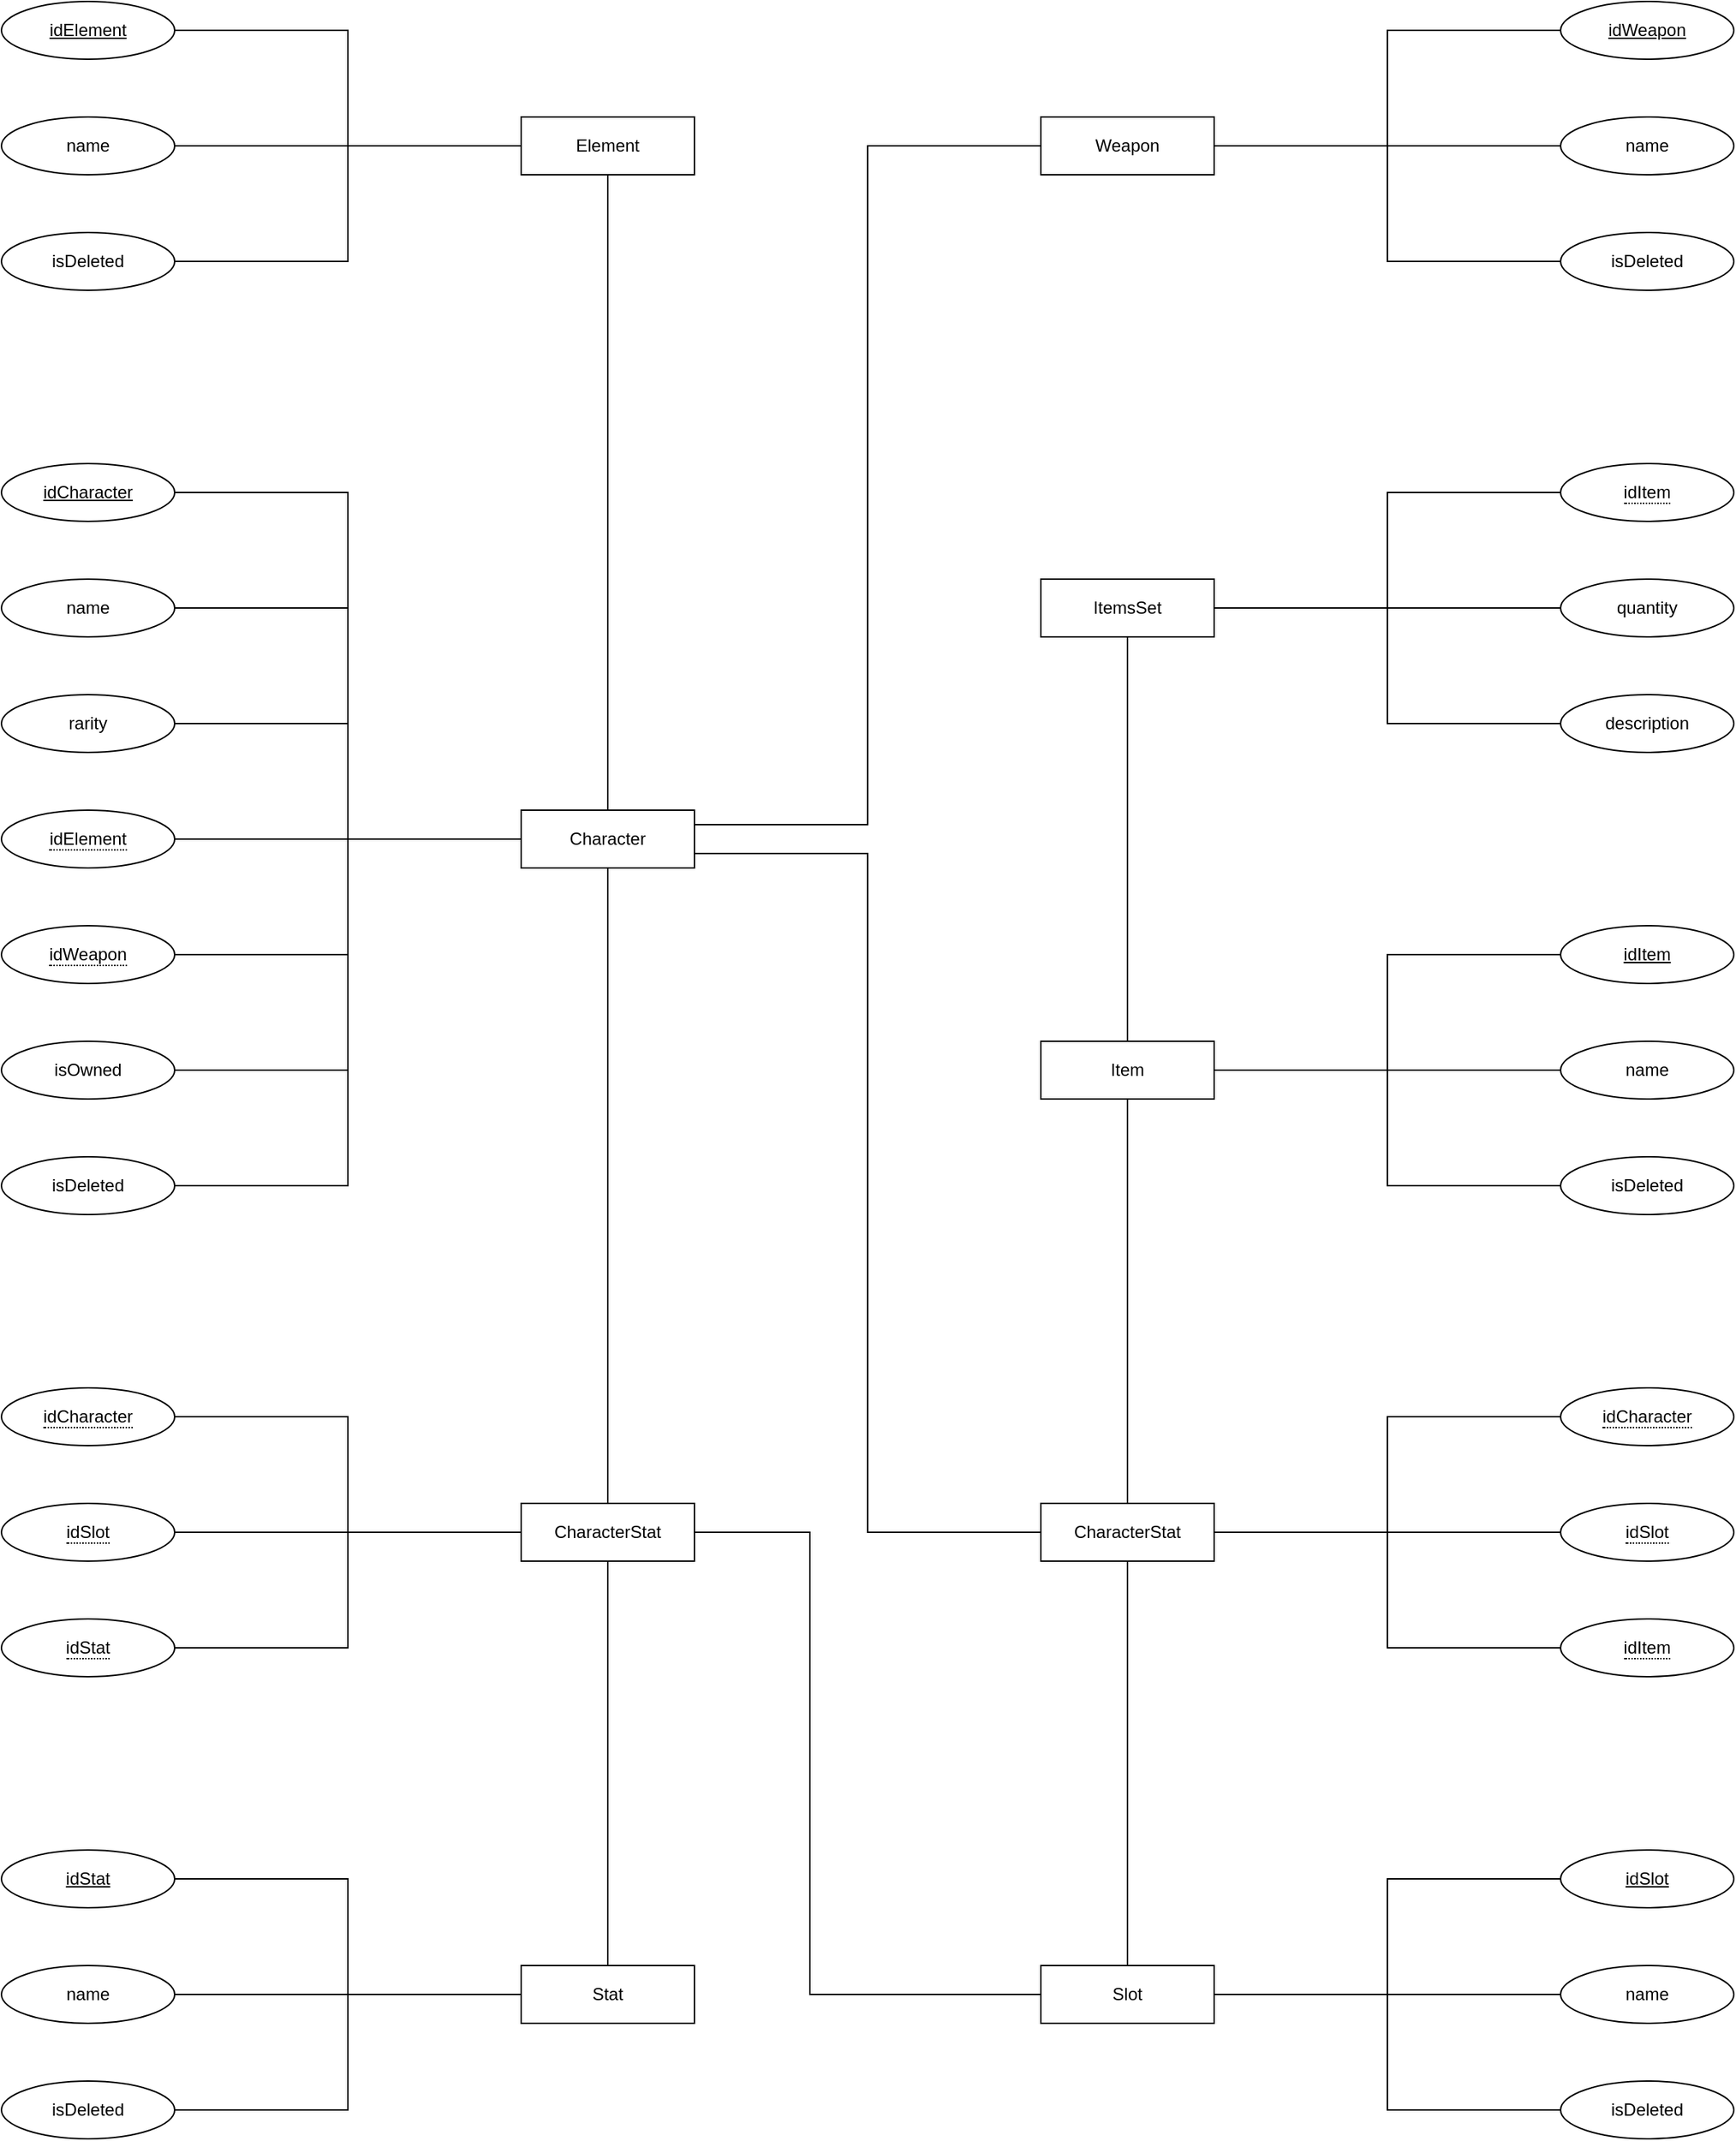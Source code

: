 <mxfile version="21.8.2" type="device">
  <diagram name="Page-1" id="hRAmb2pnf1oaEoGiOSdD">
    <mxGraphModel dx="1509" dy="823" grid="1" gridSize="10" guides="1" tooltips="1" connect="1" arrows="1" fold="1" page="1" pageScale="1" pageWidth="850" pageHeight="1100" math="0" shadow="0">
      <root>
        <mxCell id="0" />
        <mxCell id="1" parent="0" />
        <mxCell id="RBBDxC4-JnGGqZw2nR3C-36" style="edgeStyle=orthogonalEdgeStyle;rounded=0;orthogonalLoop=1;jettySize=auto;html=1;exitX=0.5;exitY=1;exitDx=0;exitDy=0;entryX=0.5;entryY=0;entryDx=0;entryDy=0;endArrow=none;endFill=0;" edge="1" parent="1" source="RBBDxC4-JnGGqZw2nR3C-1" target="RBBDxC4-JnGGqZw2nR3C-18">
          <mxGeometry relative="1" as="geometry" />
        </mxCell>
        <mxCell id="RBBDxC4-JnGGqZw2nR3C-1" value="Element" style="rounded=0;whiteSpace=wrap;html=1;" vertex="1" parent="1">
          <mxGeometry x="360" y="80" width="120" height="40" as="geometry" />
        </mxCell>
        <mxCell id="RBBDxC4-JnGGqZw2nR3C-37" style="edgeStyle=orthogonalEdgeStyle;rounded=0;orthogonalLoop=1;jettySize=auto;html=1;exitX=0;exitY=0.5;exitDx=0;exitDy=0;entryX=1;entryY=0.25;entryDx=0;entryDy=0;endArrow=none;endFill=0;" edge="1" parent="1" source="RBBDxC4-JnGGqZw2nR3C-3" target="RBBDxC4-JnGGqZw2nR3C-18">
          <mxGeometry relative="1" as="geometry">
            <Array as="points">
              <mxPoint x="600" y="100" />
              <mxPoint x="600" y="570" />
            </Array>
          </mxGeometry>
        </mxCell>
        <mxCell id="RBBDxC4-JnGGqZw2nR3C-3" value="Weapon" style="rounded=0;whiteSpace=wrap;html=1;" vertex="1" parent="1">
          <mxGeometry x="720" y="80" width="120" height="40" as="geometry" />
        </mxCell>
        <mxCell id="RBBDxC4-JnGGqZw2nR3C-8" style="edgeStyle=orthogonalEdgeStyle;rounded=0;orthogonalLoop=1;jettySize=auto;html=1;exitX=1;exitY=0.5;exitDx=0;exitDy=0;entryX=0;entryY=0.5;entryDx=0;entryDy=0;endArrow=none;endFill=0;" edge="1" parent="1" source="RBBDxC4-JnGGqZw2nR3C-4" target="RBBDxC4-JnGGqZw2nR3C-1">
          <mxGeometry relative="1" as="geometry" />
        </mxCell>
        <mxCell id="RBBDxC4-JnGGqZw2nR3C-4" value="idElement" style="ellipse;whiteSpace=wrap;html=1;align=center;fontStyle=4;" vertex="1" parent="1">
          <mxGeometry width="120" height="40" as="geometry" />
        </mxCell>
        <mxCell id="RBBDxC4-JnGGqZw2nR3C-9" style="edgeStyle=orthogonalEdgeStyle;rounded=0;orthogonalLoop=1;jettySize=auto;html=1;exitX=1;exitY=0.5;exitDx=0;exitDy=0;entryX=0;entryY=0.5;entryDx=0;entryDy=0;endArrow=none;endFill=0;" edge="1" parent="1" source="RBBDxC4-JnGGqZw2nR3C-5" target="RBBDxC4-JnGGqZw2nR3C-1">
          <mxGeometry relative="1" as="geometry" />
        </mxCell>
        <mxCell id="RBBDxC4-JnGGqZw2nR3C-5" value="name" style="ellipse;whiteSpace=wrap;html=1;align=center;" vertex="1" parent="1">
          <mxGeometry y="80" width="120" height="40" as="geometry" />
        </mxCell>
        <mxCell id="RBBDxC4-JnGGqZw2nR3C-10" style="edgeStyle=orthogonalEdgeStyle;rounded=0;orthogonalLoop=1;jettySize=auto;html=1;exitX=1;exitY=0.5;exitDx=0;exitDy=0;entryX=0;entryY=0.5;entryDx=0;entryDy=0;endArrow=none;endFill=0;" edge="1" parent="1" source="RBBDxC4-JnGGqZw2nR3C-7" target="RBBDxC4-JnGGqZw2nR3C-1">
          <mxGeometry relative="1" as="geometry" />
        </mxCell>
        <mxCell id="RBBDxC4-JnGGqZw2nR3C-7" value="isDeleted" style="ellipse;whiteSpace=wrap;html=1;align=center;" vertex="1" parent="1">
          <mxGeometry y="160" width="120" height="40" as="geometry" />
        </mxCell>
        <mxCell id="RBBDxC4-JnGGqZw2nR3C-14" style="edgeStyle=orthogonalEdgeStyle;rounded=0;orthogonalLoop=1;jettySize=auto;html=1;exitX=0;exitY=0.5;exitDx=0;exitDy=0;entryX=1;entryY=0.5;entryDx=0;entryDy=0;endArrow=none;endFill=0;" edge="1" parent="1" source="RBBDxC4-JnGGqZw2nR3C-11" target="RBBDxC4-JnGGqZw2nR3C-3">
          <mxGeometry relative="1" as="geometry" />
        </mxCell>
        <mxCell id="RBBDxC4-JnGGqZw2nR3C-11" value="idWeapon" style="ellipse;whiteSpace=wrap;html=1;align=center;fontStyle=4;" vertex="1" parent="1">
          <mxGeometry x="1080" width="120" height="40" as="geometry" />
        </mxCell>
        <mxCell id="RBBDxC4-JnGGqZw2nR3C-15" style="edgeStyle=orthogonalEdgeStyle;rounded=0;orthogonalLoop=1;jettySize=auto;html=1;exitX=0;exitY=0.5;exitDx=0;exitDy=0;entryX=1;entryY=0.5;entryDx=0;entryDy=0;endArrow=none;endFill=0;" edge="1" parent="1" source="RBBDxC4-JnGGqZw2nR3C-12" target="RBBDxC4-JnGGqZw2nR3C-3">
          <mxGeometry relative="1" as="geometry" />
        </mxCell>
        <mxCell id="RBBDxC4-JnGGqZw2nR3C-12" value="name" style="ellipse;whiteSpace=wrap;html=1;align=center;" vertex="1" parent="1">
          <mxGeometry x="1080" y="80" width="120" height="40" as="geometry" />
        </mxCell>
        <mxCell id="RBBDxC4-JnGGqZw2nR3C-16" style="edgeStyle=orthogonalEdgeStyle;rounded=0;orthogonalLoop=1;jettySize=auto;html=1;exitX=0;exitY=0.5;exitDx=0;exitDy=0;entryX=1;entryY=0.5;entryDx=0;entryDy=0;endArrow=none;endFill=0;" edge="1" parent="1" source="RBBDxC4-JnGGqZw2nR3C-13" target="RBBDxC4-JnGGqZw2nR3C-3">
          <mxGeometry relative="1" as="geometry" />
        </mxCell>
        <mxCell id="RBBDxC4-JnGGqZw2nR3C-13" value="isDeleted" style="ellipse;whiteSpace=wrap;html=1;align=center;" vertex="1" parent="1">
          <mxGeometry x="1080" y="160" width="120" height="40" as="geometry" />
        </mxCell>
        <mxCell id="RBBDxC4-JnGGqZw2nR3C-84" style="edgeStyle=orthogonalEdgeStyle;rounded=0;orthogonalLoop=1;jettySize=auto;html=1;exitX=1;exitY=0.75;exitDx=0;exitDy=0;entryX=0;entryY=0.5;entryDx=0;entryDy=0;endArrow=none;endFill=0;" edge="1" parent="1" source="RBBDxC4-JnGGqZw2nR3C-18" target="RBBDxC4-JnGGqZw2nR3C-60">
          <mxGeometry relative="1" as="geometry" />
        </mxCell>
        <mxCell id="RBBDxC4-JnGGqZw2nR3C-88" style="edgeStyle=orthogonalEdgeStyle;rounded=0;orthogonalLoop=1;jettySize=auto;html=1;exitX=0.5;exitY=1;exitDx=0;exitDy=0;entryX=0.5;entryY=0;entryDx=0;entryDy=0;endArrow=none;endFill=0;" edge="1" parent="1" source="RBBDxC4-JnGGqZw2nR3C-18" target="RBBDxC4-JnGGqZw2nR3C-52">
          <mxGeometry relative="1" as="geometry" />
        </mxCell>
        <mxCell id="RBBDxC4-JnGGqZw2nR3C-18" value="Character" style="rounded=0;whiteSpace=wrap;html=1;" vertex="1" parent="1">
          <mxGeometry x="360" y="560" width="120" height="40" as="geometry" />
        </mxCell>
        <mxCell id="RBBDxC4-JnGGqZw2nR3C-29" style="edgeStyle=orthogonalEdgeStyle;rounded=0;orthogonalLoop=1;jettySize=auto;html=1;exitX=1;exitY=0.5;exitDx=0;exitDy=0;entryX=0;entryY=0.5;entryDx=0;entryDy=0;endArrow=none;endFill=0;" edge="1" parent="1" source="RBBDxC4-JnGGqZw2nR3C-19" target="RBBDxC4-JnGGqZw2nR3C-18">
          <mxGeometry relative="1" as="geometry" />
        </mxCell>
        <mxCell id="RBBDxC4-JnGGqZw2nR3C-19" value="idCharacter" style="ellipse;whiteSpace=wrap;html=1;align=center;fontStyle=4;" vertex="1" parent="1">
          <mxGeometry y="320" width="120" height="40" as="geometry" />
        </mxCell>
        <mxCell id="RBBDxC4-JnGGqZw2nR3C-30" style="edgeStyle=orthogonalEdgeStyle;rounded=0;orthogonalLoop=1;jettySize=auto;html=1;exitX=1;exitY=0.5;exitDx=0;exitDy=0;entryX=0;entryY=0.5;entryDx=0;entryDy=0;endArrow=none;endFill=0;" edge="1" parent="1" source="RBBDxC4-JnGGqZw2nR3C-20" target="RBBDxC4-JnGGqZw2nR3C-18">
          <mxGeometry relative="1" as="geometry" />
        </mxCell>
        <mxCell id="RBBDxC4-JnGGqZw2nR3C-20" value="name" style="ellipse;whiteSpace=wrap;html=1;align=center;" vertex="1" parent="1">
          <mxGeometry y="400" width="120" height="40" as="geometry" />
        </mxCell>
        <mxCell id="RBBDxC4-JnGGqZw2nR3C-31" style="edgeStyle=orthogonalEdgeStyle;rounded=0;orthogonalLoop=1;jettySize=auto;html=1;exitX=1;exitY=0.5;exitDx=0;exitDy=0;entryX=0;entryY=0.5;entryDx=0;entryDy=0;endArrow=none;endFill=0;" edge="1" parent="1" source="RBBDxC4-JnGGqZw2nR3C-21" target="RBBDxC4-JnGGqZw2nR3C-18">
          <mxGeometry relative="1" as="geometry" />
        </mxCell>
        <mxCell id="RBBDxC4-JnGGqZw2nR3C-21" value="rarity" style="ellipse;whiteSpace=wrap;html=1;align=center;" vertex="1" parent="1">
          <mxGeometry y="480" width="120" height="40" as="geometry" />
        </mxCell>
        <mxCell id="RBBDxC4-JnGGqZw2nR3C-32" style="edgeStyle=orthogonalEdgeStyle;rounded=0;orthogonalLoop=1;jettySize=auto;html=1;exitX=1;exitY=0.5;exitDx=0;exitDy=0;entryX=0;entryY=0.5;entryDx=0;entryDy=0;endArrow=none;endFill=0;" edge="1" parent="1" source="RBBDxC4-JnGGqZw2nR3C-24" target="RBBDxC4-JnGGqZw2nR3C-18">
          <mxGeometry relative="1" as="geometry" />
        </mxCell>
        <mxCell id="RBBDxC4-JnGGqZw2nR3C-24" value="&lt;span style=&quot;border-bottom: 1px dotted&quot;&gt;idElement&lt;br&gt;&lt;/span&gt;" style="ellipse;whiteSpace=wrap;html=1;align=center;" vertex="1" parent="1">
          <mxGeometry y="560" width="120" height="40" as="geometry" />
        </mxCell>
        <mxCell id="RBBDxC4-JnGGqZw2nR3C-33" style="edgeStyle=orthogonalEdgeStyle;rounded=0;orthogonalLoop=1;jettySize=auto;html=1;exitX=1;exitY=0.5;exitDx=0;exitDy=0;entryX=0;entryY=0.5;entryDx=0;entryDy=0;endArrow=none;endFill=0;" edge="1" parent="1" source="RBBDxC4-JnGGqZw2nR3C-26" target="RBBDxC4-JnGGqZw2nR3C-18">
          <mxGeometry relative="1" as="geometry" />
        </mxCell>
        <mxCell id="RBBDxC4-JnGGqZw2nR3C-26" value="&lt;span style=&quot;border-bottom: 1px dotted&quot;&gt;idWeapon&lt;br&gt;&lt;/span&gt;" style="ellipse;whiteSpace=wrap;html=1;align=center;" vertex="1" parent="1">
          <mxGeometry y="640" width="120" height="40" as="geometry" />
        </mxCell>
        <mxCell id="RBBDxC4-JnGGqZw2nR3C-34" style="edgeStyle=orthogonalEdgeStyle;rounded=0;orthogonalLoop=1;jettySize=auto;html=1;exitX=1;exitY=0.5;exitDx=0;exitDy=0;entryX=0;entryY=0.5;entryDx=0;entryDy=0;endArrow=none;endFill=0;" edge="1" parent="1" source="RBBDxC4-JnGGqZw2nR3C-27" target="RBBDxC4-JnGGqZw2nR3C-18">
          <mxGeometry relative="1" as="geometry" />
        </mxCell>
        <mxCell id="RBBDxC4-JnGGqZw2nR3C-27" value="isOwned" style="ellipse;whiteSpace=wrap;html=1;align=center;" vertex="1" parent="1">
          <mxGeometry y="720" width="120" height="40" as="geometry" />
        </mxCell>
        <mxCell id="RBBDxC4-JnGGqZw2nR3C-35" style="edgeStyle=orthogonalEdgeStyle;rounded=0;orthogonalLoop=1;jettySize=auto;html=1;exitX=1;exitY=0.5;exitDx=0;exitDy=0;entryX=0;entryY=0.5;entryDx=0;entryDy=0;endArrow=none;endFill=0;" edge="1" parent="1" source="RBBDxC4-JnGGqZw2nR3C-28" target="RBBDxC4-JnGGqZw2nR3C-18">
          <mxGeometry relative="1" as="geometry" />
        </mxCell>
        <mxCell id="RBBDxC4-JnGGqZw2nR3C-28" value="isDeleted" style="ellipse;whiteSpace=wrap;html=1;align=center;" vertex="1" parent="1">
          <mxGeometry y="800" width="120" height="40" as="geometry" />
        </mxCell>
        <mxCell id="RBBDxC4-JnGGqZw2nR3C-38" value="Stat" style="rounded=0;whiteSpace=wrap;html=1;" vertex="1" parent="1">
          <mxGeometry x="360" y="1360" width="120" height="40" as="geometry" />
        </mxCell>
        <mxCell id="RBBDxC4-JnGGqZw2nR3C-42" style="edgeStyle=orthogonalEdgeStyle;rounded=0;orthogonalLoop=1;jettySize=auto;html=1;exitX=1;exitY=0.5;exitDx=0;exitDy=0;entryX=0;entryY=0.5;entryDx=0;entryDy=0;endArrow=none;endFill=0;" edge="1" parent="1" source="RBBDxC4-JnGGqZw2nR3C-39" target="RBBDxC4-JnGGqZw2nR3C-38">
          <mxGeometry relative="1" as="geometry" />
        </mxCell>
        <mxCell id="RBBDxC4-JnGGqZw2nR3C-39" value="idStat" style="ellipse;whiteSpace=wrap;html=1;align=center;fontStyle=4;" vertex="1" parent="1">
          <mxGeometry y="1280" width="120" height="40" as="geometry" />
        </mxCell>
        <mxCell id="RBBDxC4-JnGGqZw2nR3C-43" style="edgeStyle=orthogonalEdgeStyle;rounded=0;orthogonalLoop=1;jettySize=auto;html=1;exitX=1;exitY=0.5;exitDx=0;exitDy=0;entryX=0;entryY=0.5;entryDx=0;entryDy=0;endArrow=none;endFill=0;" edge="1" parent="1" source="RBBDxC4-JnGGqZw2nR3C-40" target="RBBDxC4-JnGGqZw2nR3C-38">
          <mxGeometry relative="1" as="geometry" />
        </mxCell>
        <mxCell id="RBBDxC4-JnGGqZw2nR3C-40" value="name" style="ellipse;whiteSpace=wrap;html=1;align=center;" vertex="1" parent="1">
          <mxGeometry y="1360" width="120" height="40" as="geometry" />
        </mxCell>
        <mxCell id="RBBDxC4-JnGGqZw2nR3C-44" style="edgeStyle=orthogonalEdgeStyle;rounded=0;orthogonalLoop=1;jettySize=auto;html=1;exitX=1;exitY=0.5;exitDx=0;exitDy=0;entryX=0;entryY=0.5;entryDx=0;entryDy=0;endArrow=none;endFill=0;" edge="1" parent="1" source="RBBDxC4-JnGGqZw2nR3C-41" target="RBBDxC4-JnGGqZw2nR3C-38">
          <mxGeometry relative="1" as="geometry" />
        </mxCell>
        <mxCell id="RBBDxC4-JnGGqZw2nR3C-41" value="isDeleted" style="ellipse;whiteSpace=wrap;html=1;align=center;" vertex="1" parent="1">
          <mxGeometry y="1440" width="120" height="40" as="geometry" />
        </mxCell>
        <mxCell id="RBBDxC4-JnGGqZw2nR3C-86" style="edgeStyle=orthogonalEdgeStyle;rounded=0;orthogonalLoop=1;jettySize=auto;html=1;exitX=0.5;exitY=0;exitDx=0;exitDy=0;entryX=0.5;entryY=1;entryDx=0;entryDy=0;endArrow=none;endFill=0;" edge="1" parent="1" source="RBBDxC4-JnGGqZw2nR3C-45" target="RBBDxC4-JnGGqZw2nR3C-60">
          <mxGeometry relative="1" as="geometry" />
        </mxCell>
        <mxCell id="RBBDxC4-JnGGqZw2nR3C-45" value="Slot" style="rounded=0;whiteSpace=wrap;html=1;" vertex="1" parent="1">
          <mxGeometry x="720" y="1360" width="120" height="40" as="geometry" />
        </mxCell>
        <mxCell id="RBBDxC4-JnGGqZw2nR3C-49" style="edgeStyle=orthogonalEdgeStyle;rounded=0;orthogonalLoop=1;jettySize=auto;html=1;exitX=0;exitY=0.5;exitDx=0;exitDy=0;entryX=1;entryY=0.5;entryDx=0;entryDy=0;endArrow=none;endFill=0;" edge="1" parent="1" source="RBBDxC4-JnGGqZw2nR3C-46" target="RBBDxC4-JnGGqZw2nR3C-45">
          <mxGeometry relative="1" as="geometry" />
        </mxCell>
        <mxCell id="RBBDxC4-JnGGqZw2nR3C-46" value="idSlot" style="ellipse;whiteSpace=wrap;html=1;align=center;fontStyle=4;" vertex="1" parent="1">
          <mxGeometry x="1080" y="1280" width="120" height="40" as="geometry" />
        </mxCell>
        <mxCell id="RBBDxC4-JnGGqZw2nR3C-50" style="edgeStyle=orthogonalEdgeStyle;rounded=0;orthogonalLoop=1;jettySize=auto;html=1;exitX=0;exitY=0.5;exitDx=0;exitDy=0;entryX=1;entryY=0.5;entryDx=0;entryDy=0;endArrow=none;endFill=0;" edge="1" parent="1" source="RBBDxC4-JnGGqZw2nR3C-47" target="RBBDxC4-JnGGqZw2nR3C-45">
          <mxGeometry relative="1" as="geometry" />
        </mxCell>
        <mxCell id="RBBDxC4-JnGGqZw2nR3C-47" value="name" style="ellipse;whiteSpace=wrap;html=1;align=center;" vertex="1" parent="1">
          <mxGeometry x="1080" y="1360" width="120" height="40" as="geometry" />
        </mxCell>
        <mxCell id="RBBDxC4-JnGGqZw2nR3C-51" style="edgeStyle=orthogonalEdgeStyle;rounded=0;orthogonalLoop=1;jettySize=auto;html=1;exitX=0;exitY=0.5;exitDx=0;exitDy=0;entryX=1;entryY=0.5;entryDx=0;entryDy=0;endArrow=none;endFill=0;" edge="1" parent="1" source="RBBDxC4-JnGGqZw2nR3C-48" target="RBBDxC4-JnGGqZw2nR3C-45">
          <mxGeometry relative="1" as="geometry" />
        </mxCell>
        <mxCell id="RBBDxC4-JnGGqZw2nR3C-48" value="isDeleted" style="ellipse;whiteSpace=wrap;html=1;align=center;" vertex="1" parent="1">
          <mxGeometry x="1080" y="1440" width="120" height="40" as="geometry" />
        </mxCell>
        <mxCell id="RBBDxC4-JnGGqZw2nR3C-85" style="edgeStyle=orthogonalEdgeStyle;rounded=0;orthogonalLoop=1;jettySize=auto;html=1;exitX=1;exitY=0.5;exitDx=0;exitDy=0;entryX=0;entryY=0.5;entryDx=0;entryDy=0;endArrow=none;endFill=0;" edge="1" parent="1" source="RBBDxC4-JnGGqZw2nR3C-52" target="RBBDxC4-JnGGqZw2nR3C-45">
          <mxGeometry relative="1" as="geometry">
            <Array as="points">
              <mxPoint x="560" y="1060" />
              <mxPoint x="560" y="1380" />
            </Array>
          </mxGeometry>
        </mxCell>
        <mxCell id="RBBDxC4-JnGGqZw2nR3C-87" style="edgeStyle=orthogonalEdgeStyle;rounded=0;orthogonalLoop=1;jettySize=auto;html=1;exitX=0.5;exitY=1;exitDx=0;exitDy=0;entryX=0.5;entryY=0;entryDx=0;entryDy=0;endArrow=none;endFill=0;" edge="1" parent="1" source="RBBDxC4-JnGGqZw2nR3C-52" target="RBBDxC4-JnGGqZw2nR3C-38">
          <mxGeometry relative="1" as="geometry" />
        </mxCell>
        <mxCell id="RBBDxC4-JnGGqZw2nR3C-52" value="CharacterStat" style="rounded=0;whiteSpace=wrap;html=1;" vertex="1" parent="1">
          <mxGeometry x="360" y="1040" width="120" height="40" as="geometry" />
        </mxCell>
        <mxCell id="RBBDxC4-JnGGqZw2nR3C-57" style="edgeStyle=orthogonalEdgeStyle;rounded=0;orthogonalLoop=1;jettySize=auto;html=1;exitX=1;exitY=0.5;exitDx=0;exitDy=0;entryX=0;entryY=0.5;entryDx=0;entryDy=0;endArrow=none;endFill=0;" edge="1" parent="1" source="RBBDxC4-JnGGqZw2nR3C-54" target="RBBDxC4-JnGGqZw2nR3C-52">
          <mxGeometry relative="1" as="geometry" />
        </mxCell>
        <mxCell id="RBBDxC4-JnGGqZw2nR3C-54" value="&lt;span style=&quot;border-bottom: 1px dotted&quot;&gt;idCharacter&lt;br&gt;&lt;/span&gt;" style="ellipse;whiteSpace=wrap;html=1;align=center;" vertex="1" parent="1">
          <mxGeometry y="960" width="120" height="40" as="geometry" />
        </mxCell>
        <mxCell id="RBBDxC4-JnGGqZw2nR3C-58" style="edgeStyle=orthogonalEdgeStyle;rounded=0;orthogonalLoop=1;jettySize=auto;html=1;exitX=1;exitY=0.5;exitDx=0;exitDy=0;entryX=0;entryY=0.5;entryDx=0;entryDy=0;endArrow=none;endFill=0;" edge="1" parent="1" source="RBBDxC4-JnGGqZw2nR3C-55" target="RBBDxC4-JnGGqZw2nR3C-52">
          <mxGeometry relative="1" as="geometry" />
        </mxCell>
        <mxCell id="RBBDxC4-JnGGqZw2nR3C-55" value="&lt;span style=&quot;border-bottom: 1px dotted&quot;&gt;idSlot&lt;br&gt;&lt;/span&gt;" style="ellipse;whiteSpace=wrap;html=1;align=center;" vertex="1" parent="1">
          <mxGeometry y="1040" width="120" height="40" as="geometry" />
        </mxCell>
        <mxCell id="RBBDxC4-JnGGqZw2nR3C-59" style="edgeStyle=orthogonalEdgeStyle;rounded=0;orthogonalLoop=1;jettySize=auto;html=1;exitX=1;exitY=0.5;exitDx=0;exitDy=0;entryX=0;entryY=0.5;entryDx=0;entryDy=0;endArrow=none;endFill=0;" edge="1" parent="1" source="RBBDxC4-JnGGqZw2nR3C-76" target="RBBDxC4-JnGGqZw2nR3C-52">
          <mxGeometry relative="1" as="geometry">
            <mxPoint x="240" y="1140" as="sourcePoint" />
          </mxGeometry>
        </mxCell>
        <mxCell id="RBBDxC4-JnGGqZw2nR3C-60" value="CharacterStat" style="rounded=0;whiteSpace=wrap;html=1;" vertex="1" parent="1">
          <mxGeometry x="720" y="1040" width="120" height="40" as="geometry" />
        </mxCell>
        <mxCell id="RBBDxC4-JnGGqZw2nR3C-71" style="edgeStyle=orthogonalEdgeStyle;rounded=0;orthogonalLoop=1;jettySize=auto;html=1;exitX=0;exitY=0.5;exitDx=0;exitDy=0;entryX=1;entryY=0.5;entryDx=0;entryDy=0;endArrow=none;endFill=0;" edge="1" parent="1" source="RBBDxC4-JnGGqZw2nR3C-61" target="RBBDxC4-JnGGqZw2nR3C-60">
          <mxGeometry relative="1" as="geometry" />
        </mxCell>
        <mxCell id="RBBDxC4-JnGGqZw2nR3C-61" value="&lt;span style=&quot;border-bottom: 1px dotted&quot;&gt;idCharacter&lt;br&gt;&lt;/span&gt;" style="ellipse;whiteSpace=wrap;html=1;align=center;" vertex="1" parent="1">
          <mxGeometry x="1080" y="960" width="120" height="40" as="geometry" />
        </mxCell>
        <mxCell id="RBBDxC4-JnGGqZw2nR3C-72" style="edgeStyle=orthogonalEdgeStyle;rounded=0;orthogonalLoop=1;jettySize=auto;html=1;exitX=0;exitY=0.5;exitDx=0;exitDy=0;entryX=1;entryY=0.5;entryDx=0;entryDy=0;endArrow=none;endFill=0;" edge="1" parent="1" source="RBBDxC4-JnGGqZw2nR3C-62" target="RBBDxC4-JnGGqZw2nR3C-60">
          <mxGeometry relative="1" as="geometry" />
        </mxCell>
        <mxCell id="RBBDxC4-JnGGqZw2nR3C-62" value="&lt;span style=&quot;border-bottom: 1px dotted&quot;&gt;idSlot&lt;br&gt;&lt;/span&gt;" style="ellipse;whiteSpace=wrap;html=1;align=center;" vertex="1" parent="1">
          <mxGeometry x="1080" y="1040" width="120" height="40" as="geometry" />
        </mxCell>
        <mxCell id="RBBDxC4-JnGGqZw2nR3C-73" style="edgeStyle=orthogonalEdgeStyle;rounded=0;orthogonalLoop=1;jettySize=auto;html=1;exitX=0;exitY=0.5;exitDx=0;exitDy=0;entryX=1;entryY=0.5;entryDx=0;entryDy=0;endArrow=none;endFill=0;" edge="1" parent="1" source="RBBDxC4-JnGGqZw2nR3C-63" target="RBBDxC4-JnGGqZw2nR3C-60">
          <mxGeometry relative="1" as="geometry" />
        </mxCell>
        <mxCell id="RBBDxC4-JnGGqZw2nR3C-63" value="&lt;span style=&quot;border-bottom: 1px dotted&quot;&gt;idItem&lt;br&gt;&lt;/span&gt;" style="ellipse;whiteSpace=wrap;html=1;align=center;" vertex="1" parent="1">
          <mxGeometry x="1080" y="1120" width="120" height="40" as="geometry" />
        </mxCell>
        <mxCell id="RBBDxC4-JnGGqZw2nR3C-89" style="edgeStyle=orthogonalEdgeStyle;rounded=0;orthogonalLoop=1;jettySize=auto;html=1;exitX=0.5;exitY=1;exitDx=0;exitDy=0;entryX=0.5;entryY=0;entryDx=0;entryDy=0;endArrow=none;endFill=0;" edge="1" parent="1" source="RBBDxC4-JnGGqZw2nR3C-64" target="RBBDxC4-JnGGqZw2nR3C-60">
          <mxGeometry relative="1" as="geometry" />
        </mxCell>
        <mxCell id="RBBDxC4-JnGGqZw2nR3C-64" value="Item" style="rounded=0;whiteSpace=wrap;html=1;" vertex="1" parent="1">
          <mxGeometry x="720" y="720" width="120" height="40" as="geometry" />
        </mxCell>
        <mxCell id="RBBDxC4-JnGGqZw2nR3C-68" style="edgeStyle=orthogonalEdgeStyle;rounded=0;orthogonalLoop=1;jettySize=auto;html=1;exitX=0;exitY=0.5;exitDx=0;exitDy=0;entryX=1;entryY=0.5;entryDx=0;entryDy=0;endArrow=none;endFill=0;" edge="1" parent="1" source="RBBDxC4-JnGGqZw2nR3C-65" target="RBBDxC4-JnGGqZw2nR3C-64">
          <mxGeometry relative="1" as="geometry" />
        </mxCell>
        <mxCell id="RBBDxC4-JnGGqZw2nR3C-65" value="idItem" style="ellipse;whiteSpace=wrap;html=1;align=center;fontStyle=4;" vertex="1" parent="1">
          <mxGeometry x="1080" y="640" width="120" height="40" as="geometry" />
        </mxCell>
        <mxCell id="RBBDxC4-JnGGqZw2nR3C-69" style="edgeStyle=orthogonalEdgeStyle;rounded=0;orthogonalLoop=1;jettySize=auto;html=1;exitX=0;exitY=0.5;exitDx=0;exitDy=0;entryX=1;entryY=0.5;entryDx=0;entryDy=0;endArrow=none;endFill=0;" edge="1" parent="1" source="RBBDxC4-JnGGqZw2nR3C-66" target="RBBDxC4-JnGGqZw2nR3C-64">
          <mxGeometry relative="1" as="geometry" />
        </mxCell>
        <mxCell id="RBBDxC4-JnGGqZw2nR3C-66" value="name" style="ellipse;whiteSpace=wrap;html=1;align=center;" vertex="1" parent="1">
          <mxGeometry x="1080" y="720" width="120" height="40" as="geometry" />
        </mxCell>
        <mxCell id="RBBDxC4-JnGGqZw2nR3C-70" style="edgeStyle=orthogonalEdgeStyle;rounded=0;orthogonalLoop=1;jettySize=auto;html=1;exitX=0;exitY=0.5;exitDx=0;exitDy=0;entryX=1;entryY=0.5;entryDx=0;entryDy=0;endArrow=none;endFill=0;" edge="1" parent="1" source="RBBDxC4-JnGGqZw2nR3C-67" target="RBBDxC4-JnGGqZw2nR3C-64">
          <mxGeometry relative="1" as="geometry" />
        </mxCell>
        <mxCell id="RBBDxC4-JnGGqZw2nR3C-67" value="isDeleted" style="ellipse;whiteSpace=wrap;html=1;align=center;" vertex="1" parent="1">
          <mxGeometry x="1080" y="800" width="120" height="40" as="geometry" />
        </mxCell>
        <mxCell id="RBBDxC4-JnGGqZw2nR3C-83" style="edgeStyle=orthogonalEdgeStyle;rounded=0;orthogonalLoop=1;jettySize=auto;html=1;exitX=0.5;exitY=1;exitDx=0;exitDy=0;entryX=0.5;entryY=0;entryDx=0;entryDy=0;endArrow=none;endFill=0;" edge="1" parent="1" source="RBBDxC4-JnGGqZw2nR3C-75" target="RBBDxC4-JnGGqZw2nR3C-64">
          <mxGeometry relative="1" as="geometry" />
        </mxCell>
        <mxCell id="RBBDxC4-JnGGqZw2nR3C-75" value="ItemsSet" style="rounded=0;whiteSpace=wrap;html=1;" vertex="1" parent="1">
          <mxGeometry x="720" y="400" width="120" height="40" as="geometry" />
        </mxCell>
        <mxCell id="RBBDxC4-JnGGqZw2nR3C-76" value="&lt;span style=&quot;border-bottom: 1px dotted&quot;&gt;idStat&lt;br&gt;&lt;/span&gt;" style="ellipse;whiteSpace=wrap;html=1;align=center;" vertex="1" parent="1">
          <mxGeometry y="1120" width="120" height="40" as="geometry" />
        </mxCell>
        <mxCell id="RBBDxC4-JnGGqZw2nR3C-80" style="edgeStyle=orthogonalEdgeStyle;rounded=0;orthogonalLoop=1;jettySize=auto;html=1;exitX=0;exitY=0.5;exitDx=0;exitDy=0;entryX=1;entryY=0.5;entryDx=0;entryDy=0;endArrow=none;endFill=0;" edge="1" parent="1" source="RBBDxC4-JnGGqZw2nR3C-77" target="RBBDxC4-JnGGqZw2nR3C-75">
          <mxGeometry relative="1" as="geometry" />
        </mxCell>
        <mxCell id="RBBDxC4-JnGGqZw2nR3C-77" value="&lt;span style=&quot;border-bottom: 1px dotted&quot;&gt;idItem&lt;br&gt;&lt;/span&gt;" style="ellipse;whiteSpace=wrap;html=1;align=center;" vertex="1" parent="1">
          <mxGeometry x="1080" y="320" width="120" height="40" as="geometry" />
        </mxCell>
        <mxCell id="RBBDxC4-JnGGqZw2nR3C-81" style="edgeStyle=orthogonalEdgeStyle;rounded=0;orthogonalLoop=1;jettySize=auto;html=1;exitX=0;exitY=0.5;exitDx=0;exitDy=0;entryX=1;entryY=0.5;entryDx=0;entryDy=0;endArrow=none;endFill=0;" edge="1" parent="1" source="RBBDxC4-JnGGqZw2nR3C-78" target="RBBDxC4-JnGGqZw2nR3C-75">
          <mxGeometry relative="1" as="geometry" />
        </mxCell>
        <mxCell id="RBBDxC4-JnGGqZw2nR3C-78" value="quantity" style="ellipse;whiteSpace=wrap;html=1;align=center;" vertex="1" parent="1">
          <mxGeometry x="1080" y="400" width="120" height="40" as="geometry" />
        </mxCell>
        <mxCell id="RBBDxC4-JnGGqZw2nR3C-82" style="edgeStyle=orthogonalEdgeStyle;rounded=0;orthogonalLoop=1;jettySize=auto;html=1;exitX=0;exitY=0.5;exitDx=0;exitDy=0;entryX=1;entryY=0.5;entryDx=0;entryDy=0;endArrow=none;endFill=0;" edge="1" parent="1" source="RBBDxC4-JnGGqZw2nR3C-79" target="RBBDxC4-JnGGqZw2nR3C-75">
          <mxGeometry relative="1" as="geometry" />
        </mxCell>
        <mxCell id="RBBDxC4-JnGGqZw2nR3C-79" value="description" style="ellipse;whiteSpace=wrap;html=1;align=center;" vertex="1" parent="1">
          <mxGeometry x="1080" y="480" width="120" height="40" as="geometry" />
        </mxCell>
      </root>
    </mxGraphModel>
  </diagram>
</mxfile>
